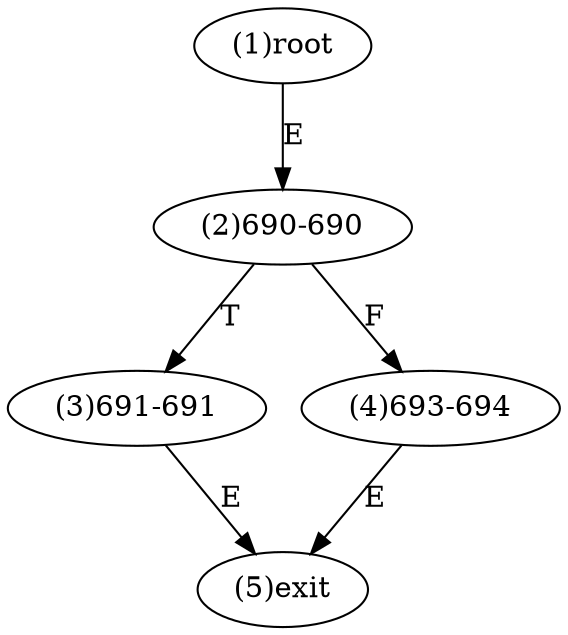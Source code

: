 digraph "" { 
1[ label="(1)root"];
2[ label="(2)690-690"];
3[ label="(3)691-691"];
4[ label="(4)693-694"];
5[ label="(5)exit"];
1->2[ label="E"];
2->4[ label="F"];
2->3[ label="T"];
3->5[ label="E"];
4->5[ label="E"];
}